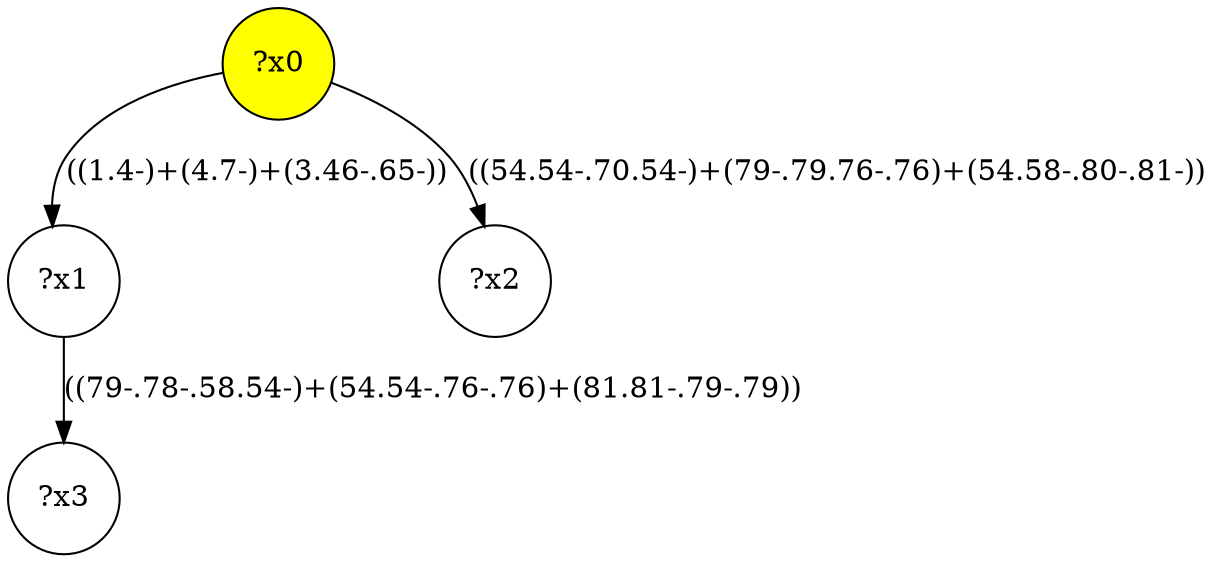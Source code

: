 digraph g {
	x0 [fillcolor="yellow", style="filled," shape=circle, label="?x0"];
	x1 [shape=circle, label="?x1"];
	x0 -> x1 [label="((1.4-)+(4.7-)+(3.46-.65-))"];
	x2 [shape=circle, label="?x2"];
	x0 -> x2 [label="((54.54-.70.54-)+(79-.79.76-.76)+(54.58-.80-.81-))"];
	x3 [shape=circle, label="?x3"];
	x1 -> x3 [label="((79-.78-.58.54-)+(54.54-.76-.76)+(81.81-.79-.79))"];
}
